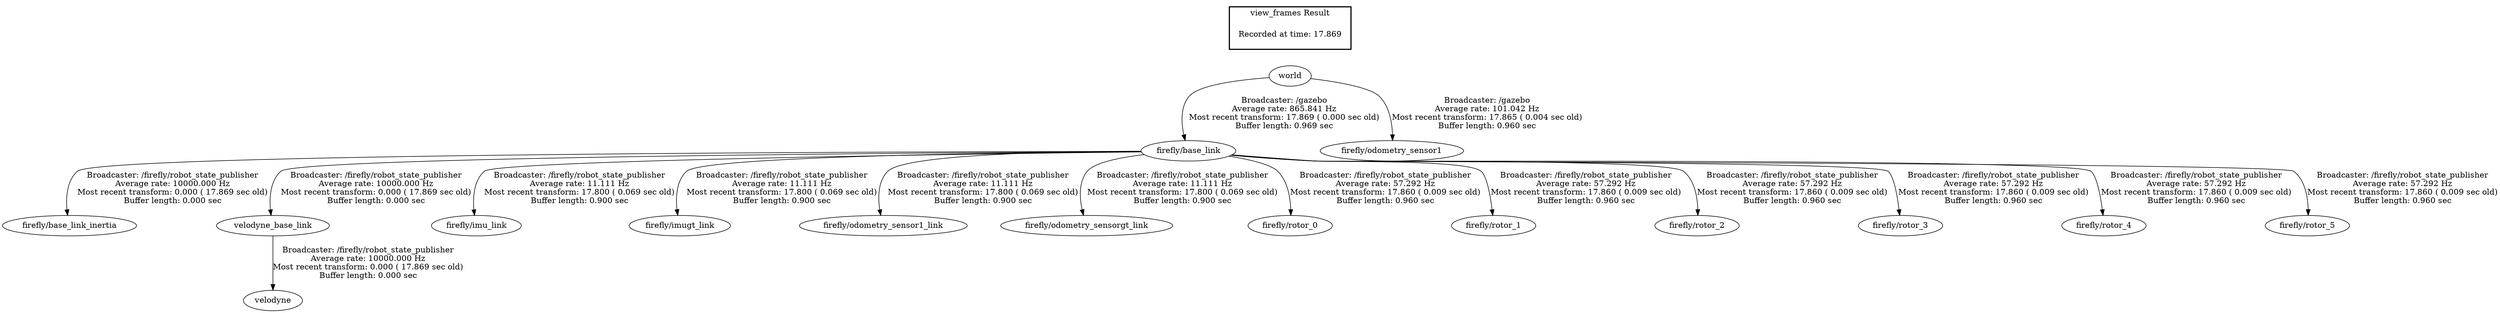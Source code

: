 digraph G {
"firefly/base_link" -> "firefly/base_link_inertia"[label="Broadcaster: /firefly/robot_state_publisher\nAverage rate: 10000.000 Hz\nMost recent transform: 0.000 ( 17.869 sec old)\nBuffer length: 0.000 sec\n"];
"world" -> "firefly/base_link"[label="Broadcaster: /gazebo\nAverage rate: 865.841 Hz\nMost recent transform: 17.869 ( 0.000 sec old)\nBuffer length: 0.969 sec\n"];
"firefly/base_link" -> "velodyne_base_link"[label="Broadcaster: /firefly/robot_state_publisher\nAverage rate: 10000.000 Hz\nMost recent transform: 0.000 ( 17.869 sec old)\nBuffer length: 0.000 sec\n"];
"velodyne_base_link" -> "velodyne"[label="Broadcaster: /firefly/robot_state_publisher\nAverage rate: 10000.000 Hz\nMost recent transform: 0.000 ( 17.869 sec old)\nBuffer length: 0.000 sec\n"];
"firefly/base_link" -> "firefly/imu_link"[label="Broadcaster: /firefly/robot_state_publisher\nAverage rate: 11.111 Hz\nMost recent transform: 17.800 ( 0.069 sec old)\nBuffer length: 0.900 sec\n"];
"firefly/base_link" -> "firefly/imugt_link"[label="Broadcaster: /firefly/robot_state_publisher\nAverage rate: 11.111 Hz\nMost recent transform: 17.800 ( 0.069 sec old)\nBuffer length: 0.900 sec\n"];
"firefly/base_link" -> "firefly/odometry_sensor1_link"[label="Broadcaster: /firefly/robot_state_publisher\nAverage rate: 11.111 Hz\nMost recent transform: 17.800 ( 0.069 sec old)\nBuffer length: 0.900 sec\n"];
"firefly/base_link" -> "firefly/odometry_sensorgt_link"[label="Broadcaster: /firefly/robot_state_publisher\nAverage rate: 11.111 Hz\nMost recent transform: 17.800 ( 0.069 sec old)\nBuffer length: 0.900 sec\n"];
"firefly/base_link" -> "firefly/rotor_0"[label="Broadcaster: /firefly/robot_state_publisher\nAverage rate: 57.292 Hz\nMost recent transform: 17.860 ( 0.009 sec old)\nBuffer length: 0.960 sec\n"];
"firefly/base_link" -> "firefly/rotor_1"[label="Broadcaster: /firefly/robot_state_publisher\nAverage rate: 57.292 Hz\nMost recent transform: 17.860 ( 0.009 sec old)\nBuffer length: 0.960 sec\n"];
"firefly/base_link" -> "firefly/rotor_2"[label="Broadcaster: /firefly/robot_state_publisher\nAverage rate: 57.292 Hz\nMost recent transform: 17.860 ( 0.009 sec old)\nBuffer length: 0.960 sec\n"];
"firefly/base_link" -> "firefly/rotor_3"[label="Broadcaster: /firefly/robot_state_publisher\nAverage rate: 57.292 Hz\nMost recent transform: 17.860 ( 0.009 sec old)\nBuffer length: 0.960 sec\n"];
"firefly/base_link" -> "firefly/rotor_4"[label="Broadcaster: /firefly/robot_state_publisher\nAverage rate: 57.292 Hz\nMost recent transform: 17.860 ( 0.009 sec old)\nBuffer length: 0.960 sec\n"];
"firefly/base_link" -> "firefly/rotor_5"[label="Broadcaster: /firefly/robot_state_publisher\nAverage rate: 57.292 Hz\nMost recent transform: 17.860 ( 0.009 sec old)\nBuffer length: 0.960 sec\n"];
"world" -> "firefly/odometry_sensor1"[label="Broadcaster: /gazebo\nAverage rate: 101.042 Hz\nMost recent transform: 17.865 ( 0.004 sec old)\nBuffer length: 0.960 sec\n"];
edge [style=invis];
 subgraph cluster_legend { style=bold; color=black; label ="view_frames Result";
"Recorded at time: 17.869"[ shape=plaintext ] ;
 }->"world";
}